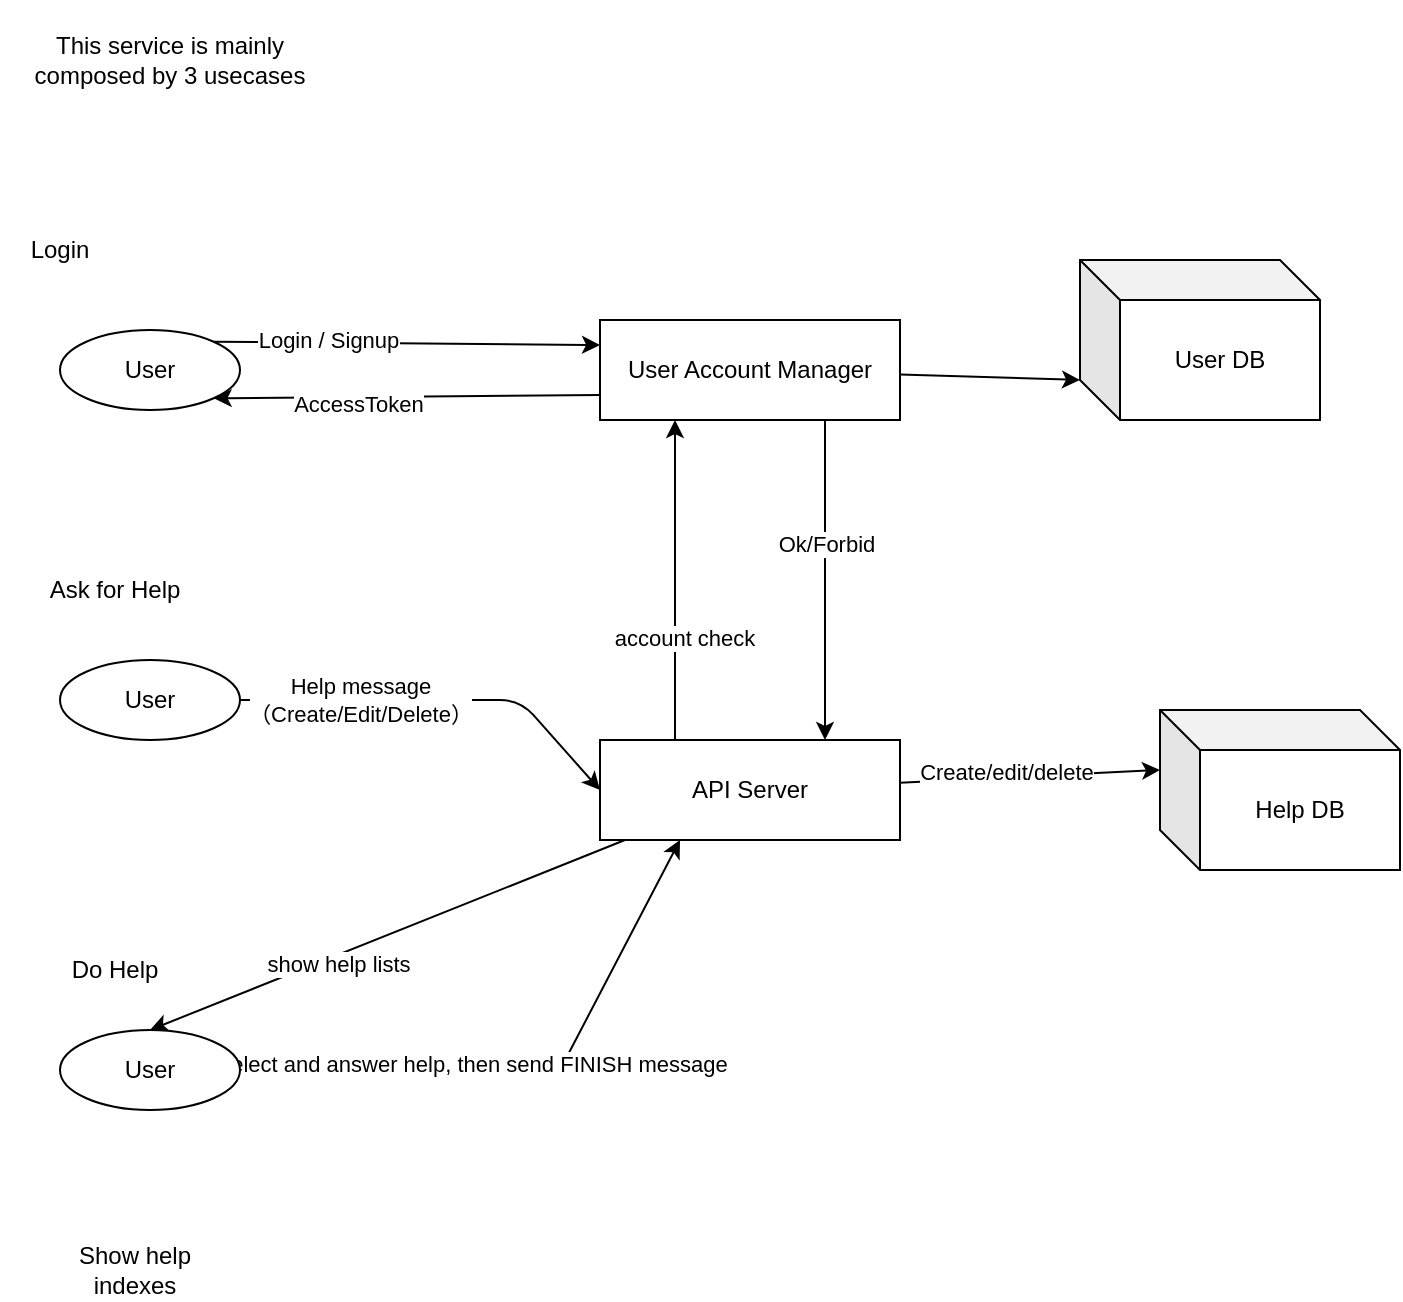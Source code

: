 <mxfile>
    <diagram id="MhdVS585qV808kBaLtwS" name="System Architecture">
        <mxGraphModel dx="796" dy="681" grid="1" gridSize="10" guides="1" tooltips="1" connect="1" arrows="1" fold="1" page="1" pageScale="1" pageWidth="827" pageHeight="1169" math="0" shadow="0">
            <root>
                <mxCell id="0"/>
                <mxCell id="1" parent="0"/>
                <mxCell id="wV06e1xKJ8BwPfpu0Lhn-8" style="edgeStyle=none;html=1;entryX=1;entryY=1;entryDx=0;entryDy=0;exitX=0;exitY=0.75;exitDx=0;exitDy=0;" edge="1" parent="1" source="2" target="wV06e1xKJ8BwPfpu0Lhn-4">
                    <mxGeometry relative="1" as="geometry"/>
                </mxCell>
                <mxCell id="wV06e1xKJ8BwPfpu0Lhn-9" value="AccessToken" style="edgeLabel;html=1;align=center;verticalAlign=middle;resizable=0;points=[];" vertex="1" connectable="0" parent="wV06e1xKJ8BwPfpu0Lhn-8">
                    <mxGeometry x="0.253" y="3" relative="1" as="geometry">
                        <mxPoint as="offset"/>
                    </mxGeometry>
                </mxCell>
                <mxCell id="wV06e1xKJ8BwPfpu0Lhn-21" style="edgeStyle=none;html=1;entryX=0.75;entryY=0;entryDx=0;entryDy=0;exitX=0.75;exitY=1;exitDx=0;exitDy=0;" edge="1" parent="1" source="2" target="4">
                    <mxGeometry relative="1" as="geometry"/>
                </mxCell>
                <mxCell id="wV06e1xKJ8BwPfpu0Lhn-22" value="Ok/Forbid" style="edgeLabel;html=1;align=center;verticalAlign=middle;resizable=0;points=[];" vertex="1" connectable="0" parent="wV06e1xKJ8BwPfpu0Lhn-21">
                    <mxGeometry x="-0.223" relative="1" as="geometry">
                        <mxPoint as="offset"/>
                    </mxGeometry>
                </mxCell>
                <mxCell id="wV06e1xKJ8BwPfpu0Lhn-24" style="edgeStyle=none;html=1;entryX=0;entryY=0;entryDx=0;entryDy=60;entryPerimeter=0;" edge="1" parent="1" source="2" target="wV06e1xKJ8BwPfpu0Lhn-23">
                    <mxGeometry relative="1" as="geometry"/>
                </mxCell>
                <mxCell id="2" value="User Account Manager" style="rounded=0;whiteSpace=wrap;html=1;" vertex="1" parent="1">
                    <mxGeometry x="320" y="210" width="150" height="50" as="geometry"/>
                </mxCell>
                <mxCell id="wV06e1xKJ8BwPfpu0Lhn-28" style="edgeStyle=none;html=1;entryX=0;entryY=0;entryDx=0;entryDy=30;entryPerimeter=0;" edge="1" parent="1" source="4" target="wV06e1xKJ8BwPfpu0Lhn-25">
                    <mxGeometry relative="1" as="geometry"/>
                </mxCell>
                <mxCell id="wV06e1xKJ8BwPfpu0Lhn-36" value="Create/edit/delete" style="edgeLabel;html=1;align=center;verticalAlign=middle;resizable=0;points=[];" vertex="1" connectable="0" parent="wV06e1xKJ8BwPfpu0Lhn-28">
                    <mxGeometry x="-0.193" y="3" relative="1" as="geometry">
                        <mxPoint as="offset"/>
                    </mxGeometry>
                </mxCell>
                <mxCell id="wV06e1xKJ8BwPfpu0Lhn-31" style="edgeStyle=none;html=1;entryX=0.5;entryY=0;entryDx=0;entryDy=0;" edge="1" parent="1" source="4" target="wV06e1xKJ8BwPfpu0Lhn-30">
                    <mxGeometry relative="1" as="geometry"/>
                </mxCell>
                <mxCell id="wV06e1xKJ8BwPfpu0Lhn-32" value="show help lists" style="edgeLabel;html=1;align=center;verticalAlign=middle;resizable=0;points=[];" vertex="1" connectable="0" parent="wV06e1xKJ8BwPfpu0Lhn-31">
                    <mxGeometry x="0.222" y="4" relative="1" as="geometry">
                        <mxPoint as="offset"/>
                    </mxGeometry>
                </mxCell>
                <mxCell id="4" value="API Server" style="rounded=0;whiteSpace=wrap;html=1;" vertex="1" parent="1">
                    <mxGeometry x="320" y="420" width="150" height="50" as="geometry"/>
                </mxCell>
                <mxCell id="wV06e1xKJ8BwPfpu0Lhn-4" value="User" style="ellipse;whiteSpace=wrap;html=1;" vertex="1" parent="1">
                    <mxGeometry x="50" y="215" width="90" height="40" as="geometry"/>
                </mxCell>
                <mxCell id="wV06e1xKJ8BwPfpu0Lhn-6" value="" style="endArrow=classic;html=1;exitX=1;exitY=0;exitDx=0;exitDy=0;entryX=0;entryY=0.25;entryDx=0;entryDy=0;" edge="1" parent="1" source="wV06e1xKJ8BwPfpu0Lhn-4" target="2">
                    <mxGeometry width="50" height="50" relative="1" as="geometry">
                        <mxPoint x="270" y="270" as="sourcePoint"/>
                        <mxPoint x="320" y="220" as="targetPoint"/>
                    </mxGeometry>
                </mxCell>
                <mxCell id="wV06e1xKJ8BwPfpu0Lhn-7" value="Login / Signup" style="edgeLabel;html=1;align=center;verticalAlign=middle;resizable=0;points=[];" vertex="1" connectable="0" parent="wV06e1xKJ8BwPfpu0Lhn-6">
                    <mxGeometry x="-0.408" y="2" relative="1" as="geometry">
                        <mxPoint as="offset"/>
                    </mxGeometry>
                </mxCell>
                <mxCell id="wV06e1xKJ8BwPfpu0Lhn-10" value="Login" style="text;html=1;strokeColor=none;fillColor=none;align=center;verticalAlign=middle;whiteSpace=wrap;rounded=0;" vertex="1" parent="1">
                    <mxGeometry x="20" y="160" width="60" height="30" as="geometry"/>
                </mxCell>
                <mxCell id="wV06e1xKJ8BwPfpu0Lhn-11" value="Ask for Help" style="text;html=1;strokeColor=none;fillColor=none;align=center;verticalAlign=middle;whiteSpace=wrap;rounded=0;" vertex="1" parent="1">
                    <mxGeometry x="30" y="330" width="95" height="30" as="geometry"/>
                </mxCell>
                <mxCell id="wV06e1xKJ8BwPfpu0Lhn-12" value="This service is mainly composed by 3 usecases" style="text;html=1;strokeColor=none;fillColor=none;align=center;verticalAlign=middle;whiteSpace=wrap;rounded=0;" vertex="1" parent="1">
                    <mxGeometry x="20" y="50" width="170" height="60" as="geometry"/>
                </mxCell>
                <mxCell id="wV06e1xKJ8BwPfpu0Lhn-13" value="Do Help" style="text;html=1;strokeColor=none;fillColor=none;align=center;verticalAlign=middle;whiteSpace=wrap;rounded=0;" vertex="1" parent="1">
                    <mxGeometry x="30" y="520" width="95" height="30" as="geometry"/>
                </mxCell>
                <mxCell id="wV06e1xKJ8BwPfpu0Lhn-16" style="edgeStyle=none;html=1;entryX=0;entryY=0.5;entryDx=0;entryDy=0;" edge="1" parent="1" source="wV06e1xKJ8BwPfpu0Lhn-15" target="4">
                    <mxGeometry relative="1" as="geometry">
                        <Array as="points">
                            <mxPoint x="280" y="400"/>
                        </Array>
                    </mxGeometry>
                </mxCell>
                <mxCell id="wV06e1xKJ8BwPfpu0Lhn-17" value="Help message&lt;br&gt;（Create/Edit/Delete）" style="edgeLabel;html=1;align=center;verticalAlign=middle;resizable=0;points=[];" vertex="1" connectable="0" parent="wV06e1xKJ8BwPfpu0Lhn-16">
                    <mxGeometry x="-0.56" relative="1" as="geometry">
                        <mxPoint x="16" as="offset"/>
                    </mxGeometry>
                </mxCell>
                <mxCell id="wV06e1xKJ8BwPfpu0Lhn-15" value="User" style="ellipse;whiteSpace=wrap;html=1;" vertex="1" parent="1">
                    <mxGeometry x="50" y="380" width="90" height="40" as="geometry"/>
                </mxCell>
                <mxCell id="wV06e1xKJ8BwPfpu0Lhn-19" value="" style="endArrow=classic;html=1;entryX=0.25;entryY=1;entryDx=0;entryDy=0;exitX=0.25;exitY=0;exitDx=0;exitDy=0;" edge="1" parent="1" source="4" target="2">
                    <mxGeometry width="50" height="50" relative="1" as="geometry">
                        <mxPoint x="340" y="410" as="sourcePoint"/>
                        <mxPoint x="390" y="360" as="targetPoint"/>
                    </mxGeometry>
                </mxCell>
                <mxCell id="wV06e1xKJ8BwPfpu0Lhn-20" value="account check" style="edgeLabel;html=1;align=center;verticalAlign=middle;resizable=0;points=[];" vertex="1" connectable="0" parent="wV06e1xKJ8BwPfpu0Lhn-19">
                    <mxGeometry x="-0.355" y="-4" relative="1" as="geometry">
                        <mxPoint as="offset"/>
                    </mxGeometry>
                </mxCell>
                <mxCell id="wV06e1xKJ8BwPfpu0Lhn-23" value="User DB" style="shape=cube;whiteSpace=wrap;html=1;boundedLbl=1;backgroundOutline=1;darkOpacity=0.05;darkOpacity2=0.1;" vertex="1" parent="1">
                    <mxGeometry x="560" y="180" width="120" height="80" as="geometry"/>
                </mxCell>
                <mxCell id="wV06e1xKJ8BwPfpu0Lhn-25" value="Help DB" style="shape=cube;whiteSpace=wrap;html=1;boundedLbl=1;backgroundOutline=1;darkOpacity=0.05;darkOpacity2=0.1;" vertex="1" parent="1">
                    <mxGeometry x="600" y="405" width="120" height="80" as="geometry"/>
                </mxCell>
                <mxCell id="wV06e1xKJ8BwPfpu0Lhn-33" style="edgeStyle=none;html=1;" edge="1" parent="1" source="wV06e1xKJ8BwPfpu0Lhn-30">
                    <mxGeometry relative="1" as="geometry">
                        <mxPoint x="360" y="470" as="targetPoint"/>
                        <Array as="points">
                            <mxPoint x="300" y="585"/>
                        </Array>
                    </mxGeometry>
                </mxCell>
                <mxCell id="wV06e1xKJ8BwPfpu0Lhn-34" value="select and answer help, then send FINISH message&amp;nbsp;" style="edgeLabel;html=1;align=center;verticalAlign=middle;resizable=0;points=[];" vertex="1" connectable="0" parent="wV06e1xKJ8BwPfpu0Lhn-33">
                    <mxGeometry x="-0.187" y="3" relative="1" as="geometry">
                        <mxPoint as="offset"/>
                    </mxGeometry>
                </mxCell>
                <mxCell id="wV06e1xKJ8BwPfpu0Lhn-30" value="User" style="ellipse;whiteSpace=wrap;html=1;" vertex="1" parent="1">
                    <mxGeometry x="50" y="565" width="90" height="40" as="geometry"/>
                </mxCell>
                <mxCell id="wV06e1xKJ8BwPfpu0Lhn-35" value="Show help indexes" style="text;html=1;strokeColor=none;fillColor=none;align=center;verticalAlign=middle;whiteSpace=wrap;rounded=0;" vertex="1" parent="1">
                    <mxGeometry x="40" y="670" width="95" height="30" as="geometry"/>
                </mxCell>
            </root>
        </mxGraphModel>
    </diagram>
</mxfile>